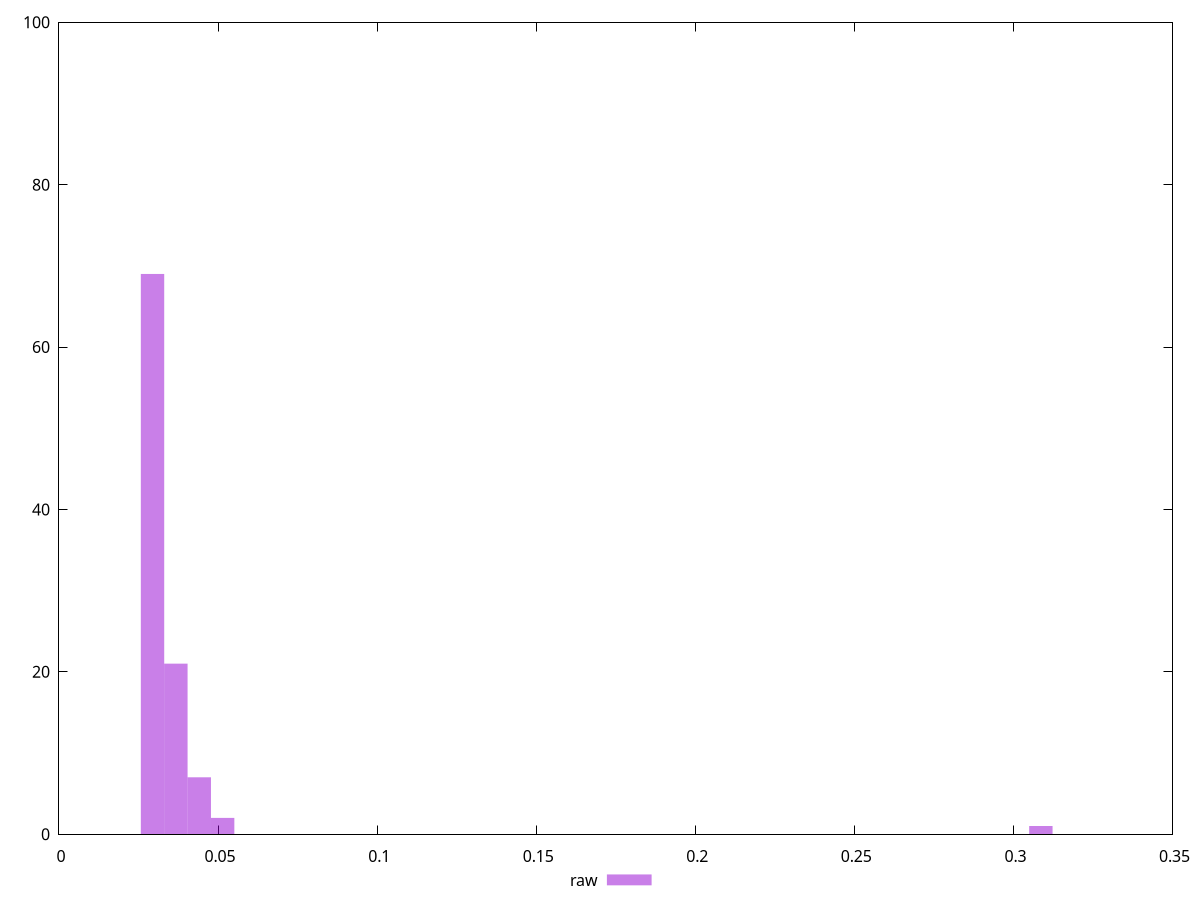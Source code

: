 reset
set terminal svg size 640, 490 enhanced background rgb 'white'
set output "report_00007_2020-12-11T15:55:29.892Z/network-rtt/samples/empty/raw/histogram.svg"

$raw <<EOF
0.30862516250908034 1
0.04408930892986862 7
0.029392872619912414 69
0.03674109077489052 21
0.051437527084846724 2
EOF

set key outside below
set boxwidth 0.007348218154978103
set yrange [0:100]
set style fill transparent solid 0.5 noborder

plot \
  $raw title "raw" with boxes, \


reset